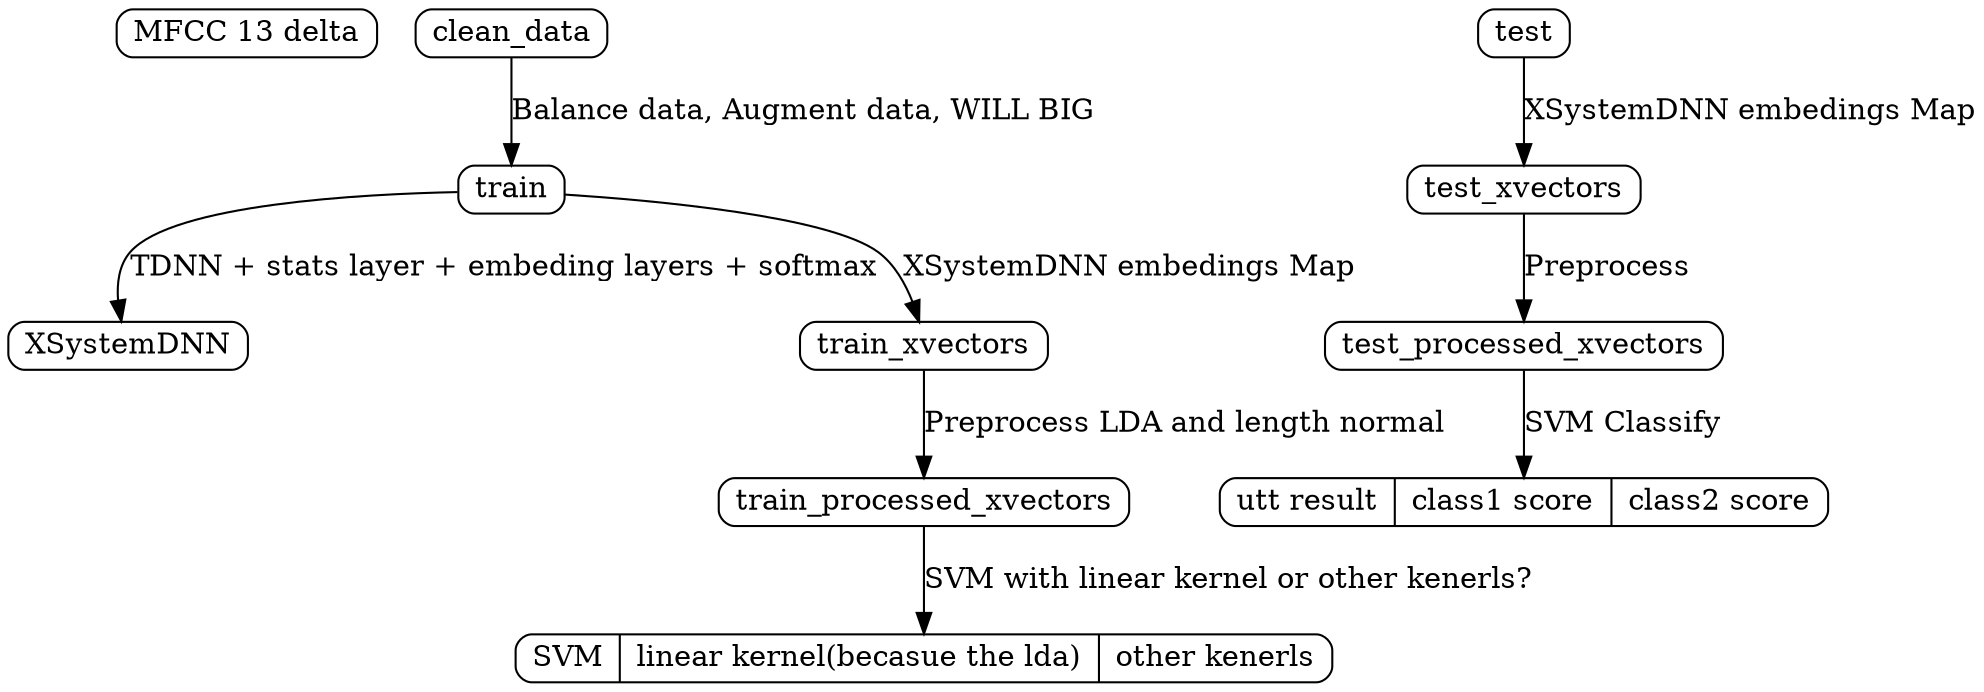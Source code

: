 digraph XVector{
    // Inter-dataset variablity compensation (IDVC)
    rankdir = TB; //指定绘图的方向 (LR从左到右绘制) //定义竖直节点
    node[shape=Mrecord, width=.1, height=.1];

    Feature[label="MFCC 13 delta"]
    clean_data -> train[label="Balance data, Augment data, WILL BIG"]
    

    // stage 1
    train -> XSystemDNN[label="TDNN + stats layer + embeding layers + softmax"]

    // stage 2
    train -> train_xvectors[label="XSystemDNN embedings Map"]
    train_xvectors -> train_processed_xvectors[label="Preprocess LDA and length normal"]

    // stage 3
    test -> test_xvectors[label="XSystemDNN embedings Map"]
    test_xvectors -> test_processed_xvectors[label="Preprocess"]

    // Classify
    train_processed_xvectors -> SVM[label="SVM with linear kernel or other kenerls?"]
    SVM[label="SVM | linear kernel(becasue the lda) | other kenerls"]


    test_processed_xvectors -> result[label="SVM Classify"]
    result[label="utt result | class1 score | class2 score"]
}
